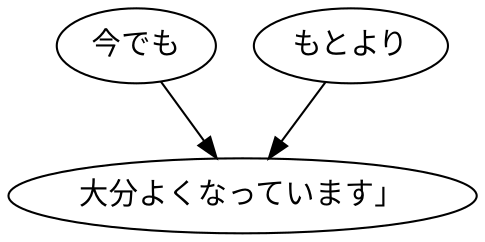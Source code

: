 digraph graph5396 {
	node0 [label="今でも"];
	node1 [label="もとより"];
	node2 [label="大分よくなっています」"];
	node0 -> node2;
	node1 -> node2;
}
